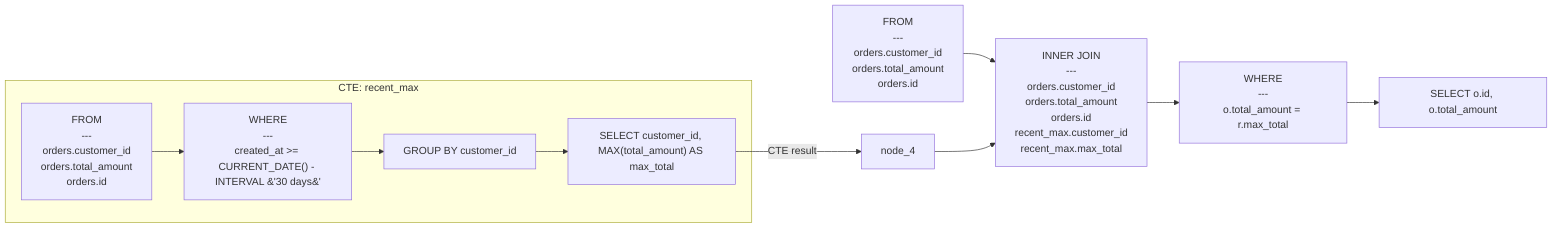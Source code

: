 flowchart LR
    subgraph cte_recent_max [CTE: recent_max]
        direction TB
        node_3["SELECT customer_id, MAX(total_amount) AS max_total"]
        node_2["GROUP BY customer_id"]
        node_1["WHERE<br/>---<br/>created_at &gt;= CURRENT_DATE() - INTERVAL &#39;30 days&#39;"]
        node_0["FROM<br/>---<br/>orders.customer_id<br/>orders.total_amount<br/>orders.id"]
        node_0 --> node_1
        node_1 --> node_2
        node_2 --> node_3
    end

    node_5["FROM<br/>---<br/>orders.customer_id<br/>orders.total_amount<br/>orders.id"]
    node_6["INNER JOIN<br/>---<br/>orders.customer_id<br/>orders.total_amount<br/>orders.id<br/>recent_max.customer_id<br/>recent_max.max_total"]
    node_7["WHERE<br/>---<br/>o.total_amount = r.max_total"]
    node_8["SELECT o.id, o.total_amount"]
    node_3 -->|CTE result| node_4
    node_5 --> node_6
    node_4 --> node_6
    node_6 --> node_7
    node_7 --> node_8